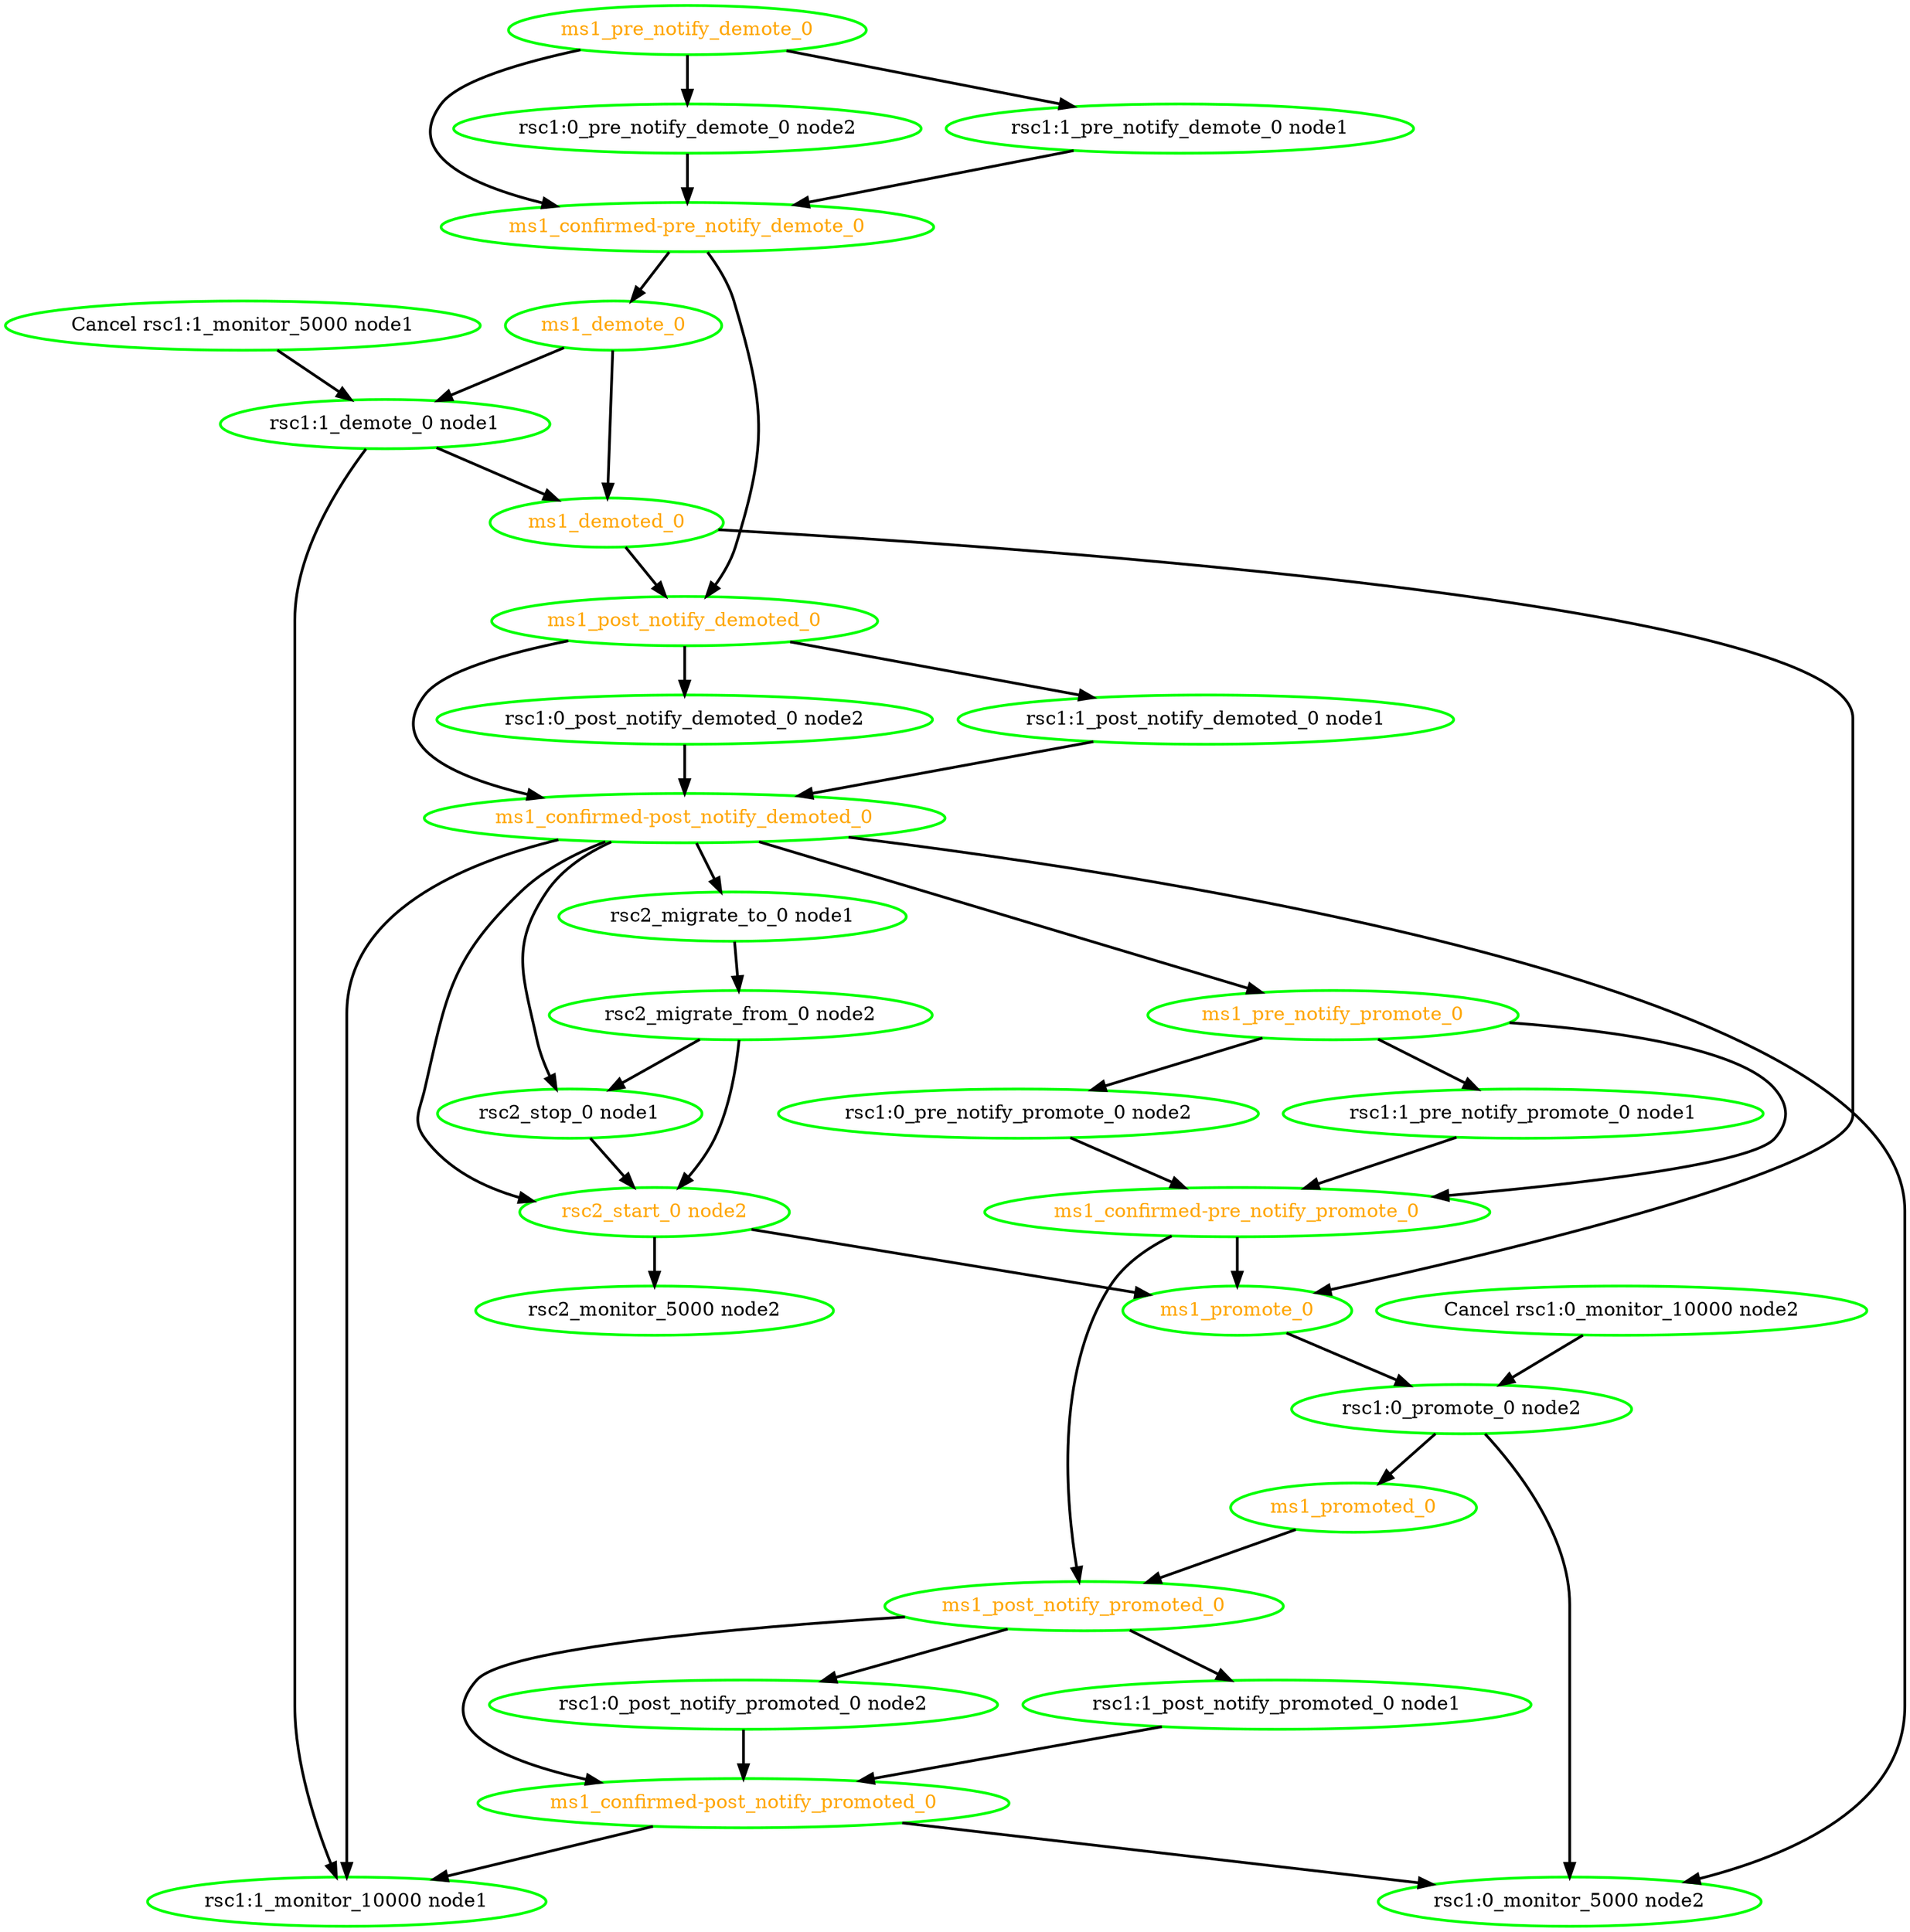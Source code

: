  digraph "g" {
"Cancel rsc1:0_monitor_10000 node2" -> "rsc1:0_promote_0 node2" [ style = bold]
"Cancel rsc1:0_monitor_10000 node2" [ style=bold color="green" fontcolor="black"]
"Cancel rsc1:1_monitor_5000 node1" -> "rsc1:1_demote_0 node1" [ style = bold]
"Cancel rsc1:1_monitor_5000 node1" [ style=bold color="green" fontcolor="black"]
"ms1_confirmed-post_notify_demoted_0" -> "ms1_pre_notify_promote_0" [ style = bold]
"ms1_confirmed-post_notify_demoted_0" -> "rsc1:0_monitor_5000 node2" [ style = bold]
"ms1_confirmed-post_notify_demoted_0" -> "rsc1:1_monitor_10000 node1" [ style = bold]
"ms1_confirmed-post_notify_demoted_0" -> "rsc2_migrate_to_0 node1" [ style = bold]
"ms1_confirmed-post_notify_demoted_0" -> "rsc2_start_0 node2" [ style = bold]
"ms1_confirmed-post_notify_demoted_0" -> "rsc2_stop_0 node1" [ style = bold]
"ms1_confirmed-post_notify_demoted_0" [ style=bold color="green" fontcolor="orange"]
"ms1_confirmed-post_notify_promoted_0" -> "rsc1:0_monitor_5000 node2" [ style = bold]
"ms1_confirmed-post_notify_promoted_0" -> "rsc1:1_monitor_10000 node1" [ style = bold]
"ms1_confirmed-post_notify_promoted_0" [ style=bold color="green" fontcolor="orange"]
"ms1_confirmed-pre_notify_demote_0" -> "ms1_demote_0" [ style = bold]
"ms1_confirmed-pre_notify_demote_0" -> "ms1_post_notify_demoted_0" [ style = bold]
"ms1_confirmed-pre_notify_demote_0" [ style=bold color="green" fontcolor="orange"]
"ms1_confirmed-pre_notify_promote_0" -> "ms1_post_notify_promoted_0" [ style = bold]
"ms1_confirmed-pre_notify_promote_0" -> "ms1_promote_0" [ style = bold]
"ms1_confirmed-pre_notify_promote_0" [ style=bold color="green" fontcolor="orange"]
"ms1_demote_0" -> "ms1_demoted_0" [ style = bold]
"ms1_demote_0" -> "rsc1:1_demote_0 node1" [ style = bold]
"ms1_demote_0" [ style=bold color="green" fontcolor="orange"]
"ms1_demoted_0" -> "ms1_post_notify_demoted_0" [ style = bold]
"ms1_demoted_0" -> "ms1_promote_0" [ style = bold]
"ms1_demoted_0" [ style=bold color="green" fontcolor="orange"]
"ms1_post_notify_demoted_0" -> "ms1_confirmed-post_notify_demoted_0" [ style = bold]
"ms1_post_notify_demoted_0" -> "rsc1:0_post_notify_demoted_0 node2" [ style = bold]
"ms1_post_notify_demoted_0" -> "rsc1:1_post_notify_demoted_0 node1" [ style = bold]
"ms1_post_notify_demoted_0" [ style=bold color="green" fontcolor="orange"]
"ms1_post_notify_promoted_0" -> "ms1_confirmed-post_notify_promoted_0" [ style = bold]
"ms1_post_notify_promoted_0" -> "rsc1:0_post_notify_promoted_0 node2" [ style = bold]
"ms1_post_notify_promoted_0" -> "rsc1:1_post_notify_promoted_0 node1" [ style = bold]
"ms1_post_notify_promoted_0" [ style=bold color="green" fontcolor="orange"]
"ms1_pre_notify_demote_0" -> "ms1_confirmed-pre_notify_demote_0" [ style = bold]
"ms1_pre_notify_demote_0" -> "rsc1:0_pre_notify_demote_0 node2" [ style = bold]
"ms1_pre_notify_demote_0" -> "rsc1:1_pre_notify_demote_0 node1" [ style = bold]
"ms1_pre_notify_demote_0" [ style=bold color="green" fontcolor="orange"]
"ms1_pre_notify_promote_0" -> "ms1_confirmed-pre_notify_promote_0" [ style = bold]
"ms1_pre_notify_promote_0" -> "rsc1:0_pre_notify_promote_0 node2" [ style = bold]
"ms1_pre_notify_promote_0" -> "rsc1:1_pre_notify_promote_0 node1" [ style = bold]
"ms1_pre_notify_promote_0" [ style=bold color="green" fontcolor="orange"]
"ms1_promote_0" -> "rsc1:0_promote_0 node2" [ style = bold]
"ms1_promote_0" [ style=bold color="green" fontcolor="orange"]
"ms1_promoted_0" -> "ms1_post_notify_promoted_0" [ style = bold]
"ms1_promoted_0" [ style=bold color="green" fontcolor="orange"]
"rsc1:0_monitor_5000 node2" [ style=bold color="green" fontcolor="black"]
"rsc1:0_post_notify_demoted_0 node2" -> "ms1_confirmed-post_notify_demoted_0" [ style = bold]
"rsc1:0_post_notify_demoted_0 node2" [ style=bold color="green" fontcolor="black"]
"rsc1:0_post_notify_promoted_0 node2" -> "ms1_confirmed-post_notify_promoted_0" [ style = bold]
"rsc1:0_post_notify_promoted_0 node2" [ style=bold color="green" fontcolor="black"]
"rsc1:0_pre_notify_demote_0 node2" -> "ms1_confirmed-pre_notify_demote_0" [ style = bold]
"rsc1:0_pre_notify_demote_0 node2" [ style=bold color="green" fontcolor="black"]
"rsc1:0_pre_notify_promote_0 node2" -> "ms1_confirmed-pre_notify_promote_0" [ style = bold]
"rsc1:0_pre_notify_promote_0 node2" [ style=bold color="green" fontcolor="black"]
"rsc1:0_promote_0 node2" -> "ms1_promoted_0" [ style = bold]
"rsc1:0_promote_0 node2" -> "rsc1:0_monitor_5000 node2" [ style = bold]
"rsc1:0_promote_0 node2" [ style=bold color="green" fontcolor="black"]
"rsc1:1_demote_0 node1" -> "ms1_demoted_0" [ style = bold]
"rsc1:1_demote_0 node1" -> "rsc1:1_monitor_10000 node1" [ style = bold]
"rsc1:1_demote_0 node1" [ style=bold color="green" fontcolor="black"]
"rsc1:1_monitor_10000 node1" [ style=bold color="green" fontcolor="black"]
"rsc1:1_post_notify_demoted_0 node1" -> "ms1_confirmed-post_notify_demoted_0" [ style = bold]
"rsc1:1_post_notify_demoted_0 node1" [ style=bold color="green" fontcolor="black"]
"rsc1:1_post_notify_promoted_0 node1" -> "ms1_confirmed-post_notify_promoted_0" [ style = bold]
"rsc1:1_post_notify_promoted_0 node1" [ style=bold color="green" fontcolor="black"]
"rsc1:1_pre_notify_demote_0 node1" -> "ms1_confirmed-pre_notify_demote_0" [ style = bold]
"rsc1:1_pre_notify_demote_0 node1" [ style=bold color="green" fontcolor="black"]
"rsc1:1_pre_notify_promote_0 node1" -> "ms1_confirmed-pre_notify_promote_0" [ style = bold]
"rsc1:1_pre_notify_promote_0 node1" [ style=bold color="green" fontcolor="black"]
"rsc2_migrate_from_0 node2" -> "rsc2_start_0 node2" [ style = bold]
"rsc2_migrate_from_0 node2" -> "rsc2_stop_0 node1" [ style = bold]
"rsc2_migrate_from_0 node2" [ style=bold color="green" fontcolor="black"]
"rsc2_migrate_to_0 node1" -> "rsc2_migrate_from_0 node2" [ style = bold]
"rsc2_migrate_to_0 node1" [ style=bold color="green" fontcolor="black"]
"rsc2_monitor_5000 node2" [ style=bold color="green" fontcolor="black"]
"rsc2_start_0 node2" -> "ms1_promote_0" [ style = bold]
"rsc2_start_0 node2" -> "rsc2_monitor_5000 node2" [ style = bold]
"rsc2_start_0 node2" [ style=bold color="green" fontcolor="orange"]
"rsc2_stop_0 node1" -> "rsc2_start_0 node2" [ style = bold]
"rsc2_stop_0 node1" [ style=bold color="green" fontcolor="black"]
}
